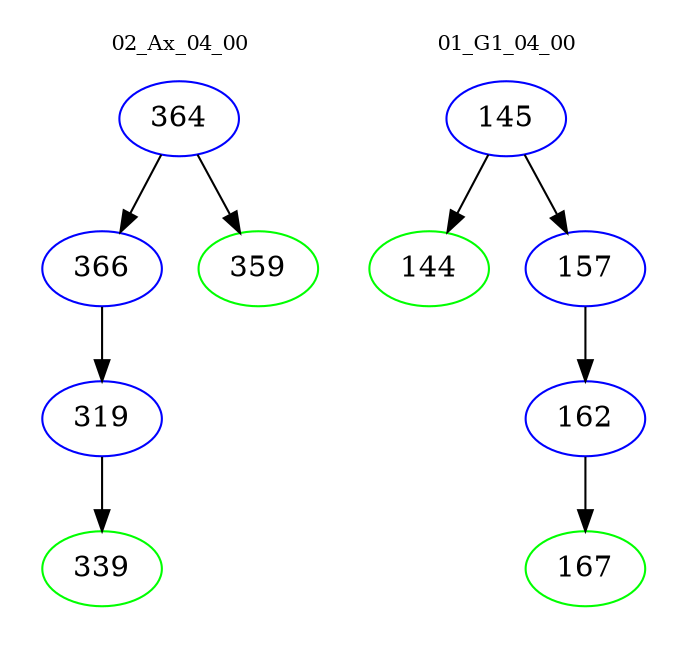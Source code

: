 digraph{
subgraph cluster_0 {
color = white
label = "02_Ax_04_00";
fontsize=10;
T0_364 [label="364", color="blue"]
T0_364 -> T0_366 [color="black"]
T0_366 [label="366", color="blue"]
T0_366 -> T0_319 [color="black"]
T0_319 [label="319", color="blue"]
T0_319 -> T0_339 [color="black"]
T0_339 [label="339", color="green"]
T0_364 -> T0_359 [color="black"]
T0_359 [label="359", color="green"]
}
subgraph cluster_1 {
color = white
label = "01_G1_04_00";
fontsize=10;
T1_145 [label="145", color="blue"]
T1_145 -> T1_144 [color="black"]
T1_144 [label="144", color="green"]
T1_145 -> T1_157 [color="black"]
T1_157 [label="157", color="blue"]
T1_157 -> T1_162 [color="black"]
T1_162 [label="162", color="blue"]
T1_162 -> T1_167 [color="black"]
T1_167 [label="167", color="green"]
}
}
